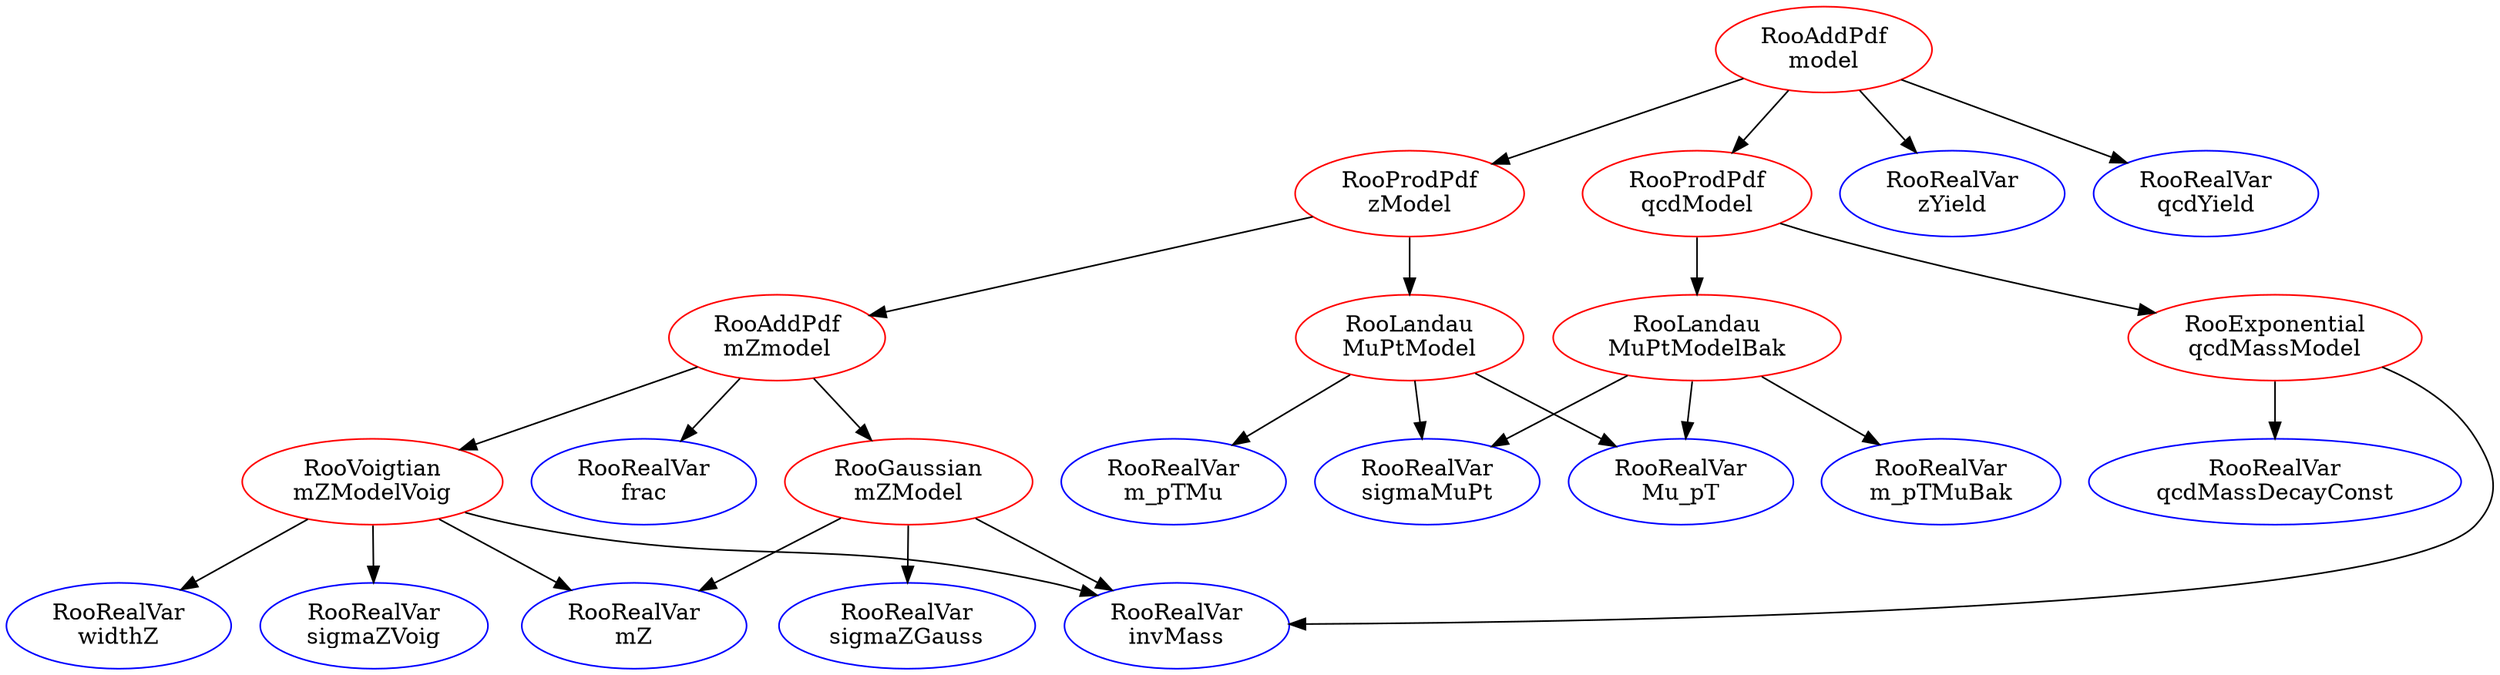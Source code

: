 digraph model{
"model" [ color=red, label="RooAddPdf
model"];
"zModel" [ color=red, label="RooProdPdf
zModel"];
"mZmodel" [ color=red, label="RooAddPdf
mZmodel"];
"mZModelVoig" [ color=red, label="RooVoigtian
mZModelVoig"];
"invMass" [ color=blue, label="RooRealVar
invMass"];
"mZ" [ color=blue, label="RooRealVar
mZ"];
"widthZ" [ color=blue, label="RooRealVar
widthZ"];
"sigmaZVoig" [ color=blue, label="RooRealVar
sigmaZVoig"];
"frac" [ color=blue, label="RooRealVar
frac"];
"mZModel" [ color=red, label="RooGaussian
mZModel"];
"sigmaZGauss" [ color=blue, label="RooRealVar
sigmaZGauss"];
"MuPtModel" [ color=red, label="RooLandau
MuPtModel"];
"Mu_pT" [ color=blue, label="RooRealVar
Mu_pT"];
"m_pTMu" [ color=blue, label="RooRealVar
m_pTMu"];
"sigmaMuPt" [ color=blue, label="RooRealVar
sigmaMuPt"];
"zYield" [ color=blue, label="RooRealVar
zYield"];
"qcdModel" [ color=red, label="RooProdPdf
qcdModel"];
"qcdMassModel" [ color=red, label="RooExponential
qcdMassModel"];
"qcdMassDecayConst" [ color=blue, label="RooRealVar
qcdMassDecayConst"];
"MuPtModelBak" [ color=red, label="RooLandau
MuPtModelBak"];
"m_pTMuBak" [ color=blue, label="RooRealVar
m_pTMuBak"];
"qcdYield" [ color=blue, label="RooRealVar
qcdYield"];
"mZmodel" -> "mZModelVoig";
"mZmodel" -> "mZModel";
"mZmodel" -> "frac";
"mZModelVoig" -> "sigmaZVoig";
"mZModelVoig" -> "widthZ";
"mZModelVoig" -> "mZ";
"mZModelVoig" -> "invMass";
"mZModel" -> "sigmaZGauss";
"mZModel" -> "mZ";
"mZModel" -> "invMass";
"MuPtModel" -> "m_pTMu";
"MuPtModel" -> "sigmaMuPt";
"MuPtModel" -> "Mu_pT";
"MuPtModelBak" -> "m_pTMuBak";
"MuPtModelBak" -> "sigmaMuPt";
"MuPtModelBak" -> "Mu_pT";
"qcdMassModel" -> "qcdMassDecayConst";
"qcdMassModel" -> "invMass";
"zModel" -> "mZmodel";
"zModel" -> "MuPtModel";
"qcdModel" -> "MuPtModelBak";
"qcdModel" -> "qcdMassModel";
"model" -> "qcdYield";
"model" -> "zModel";
"model" -> "qcdModel";
"model" -> "zYield";
}
